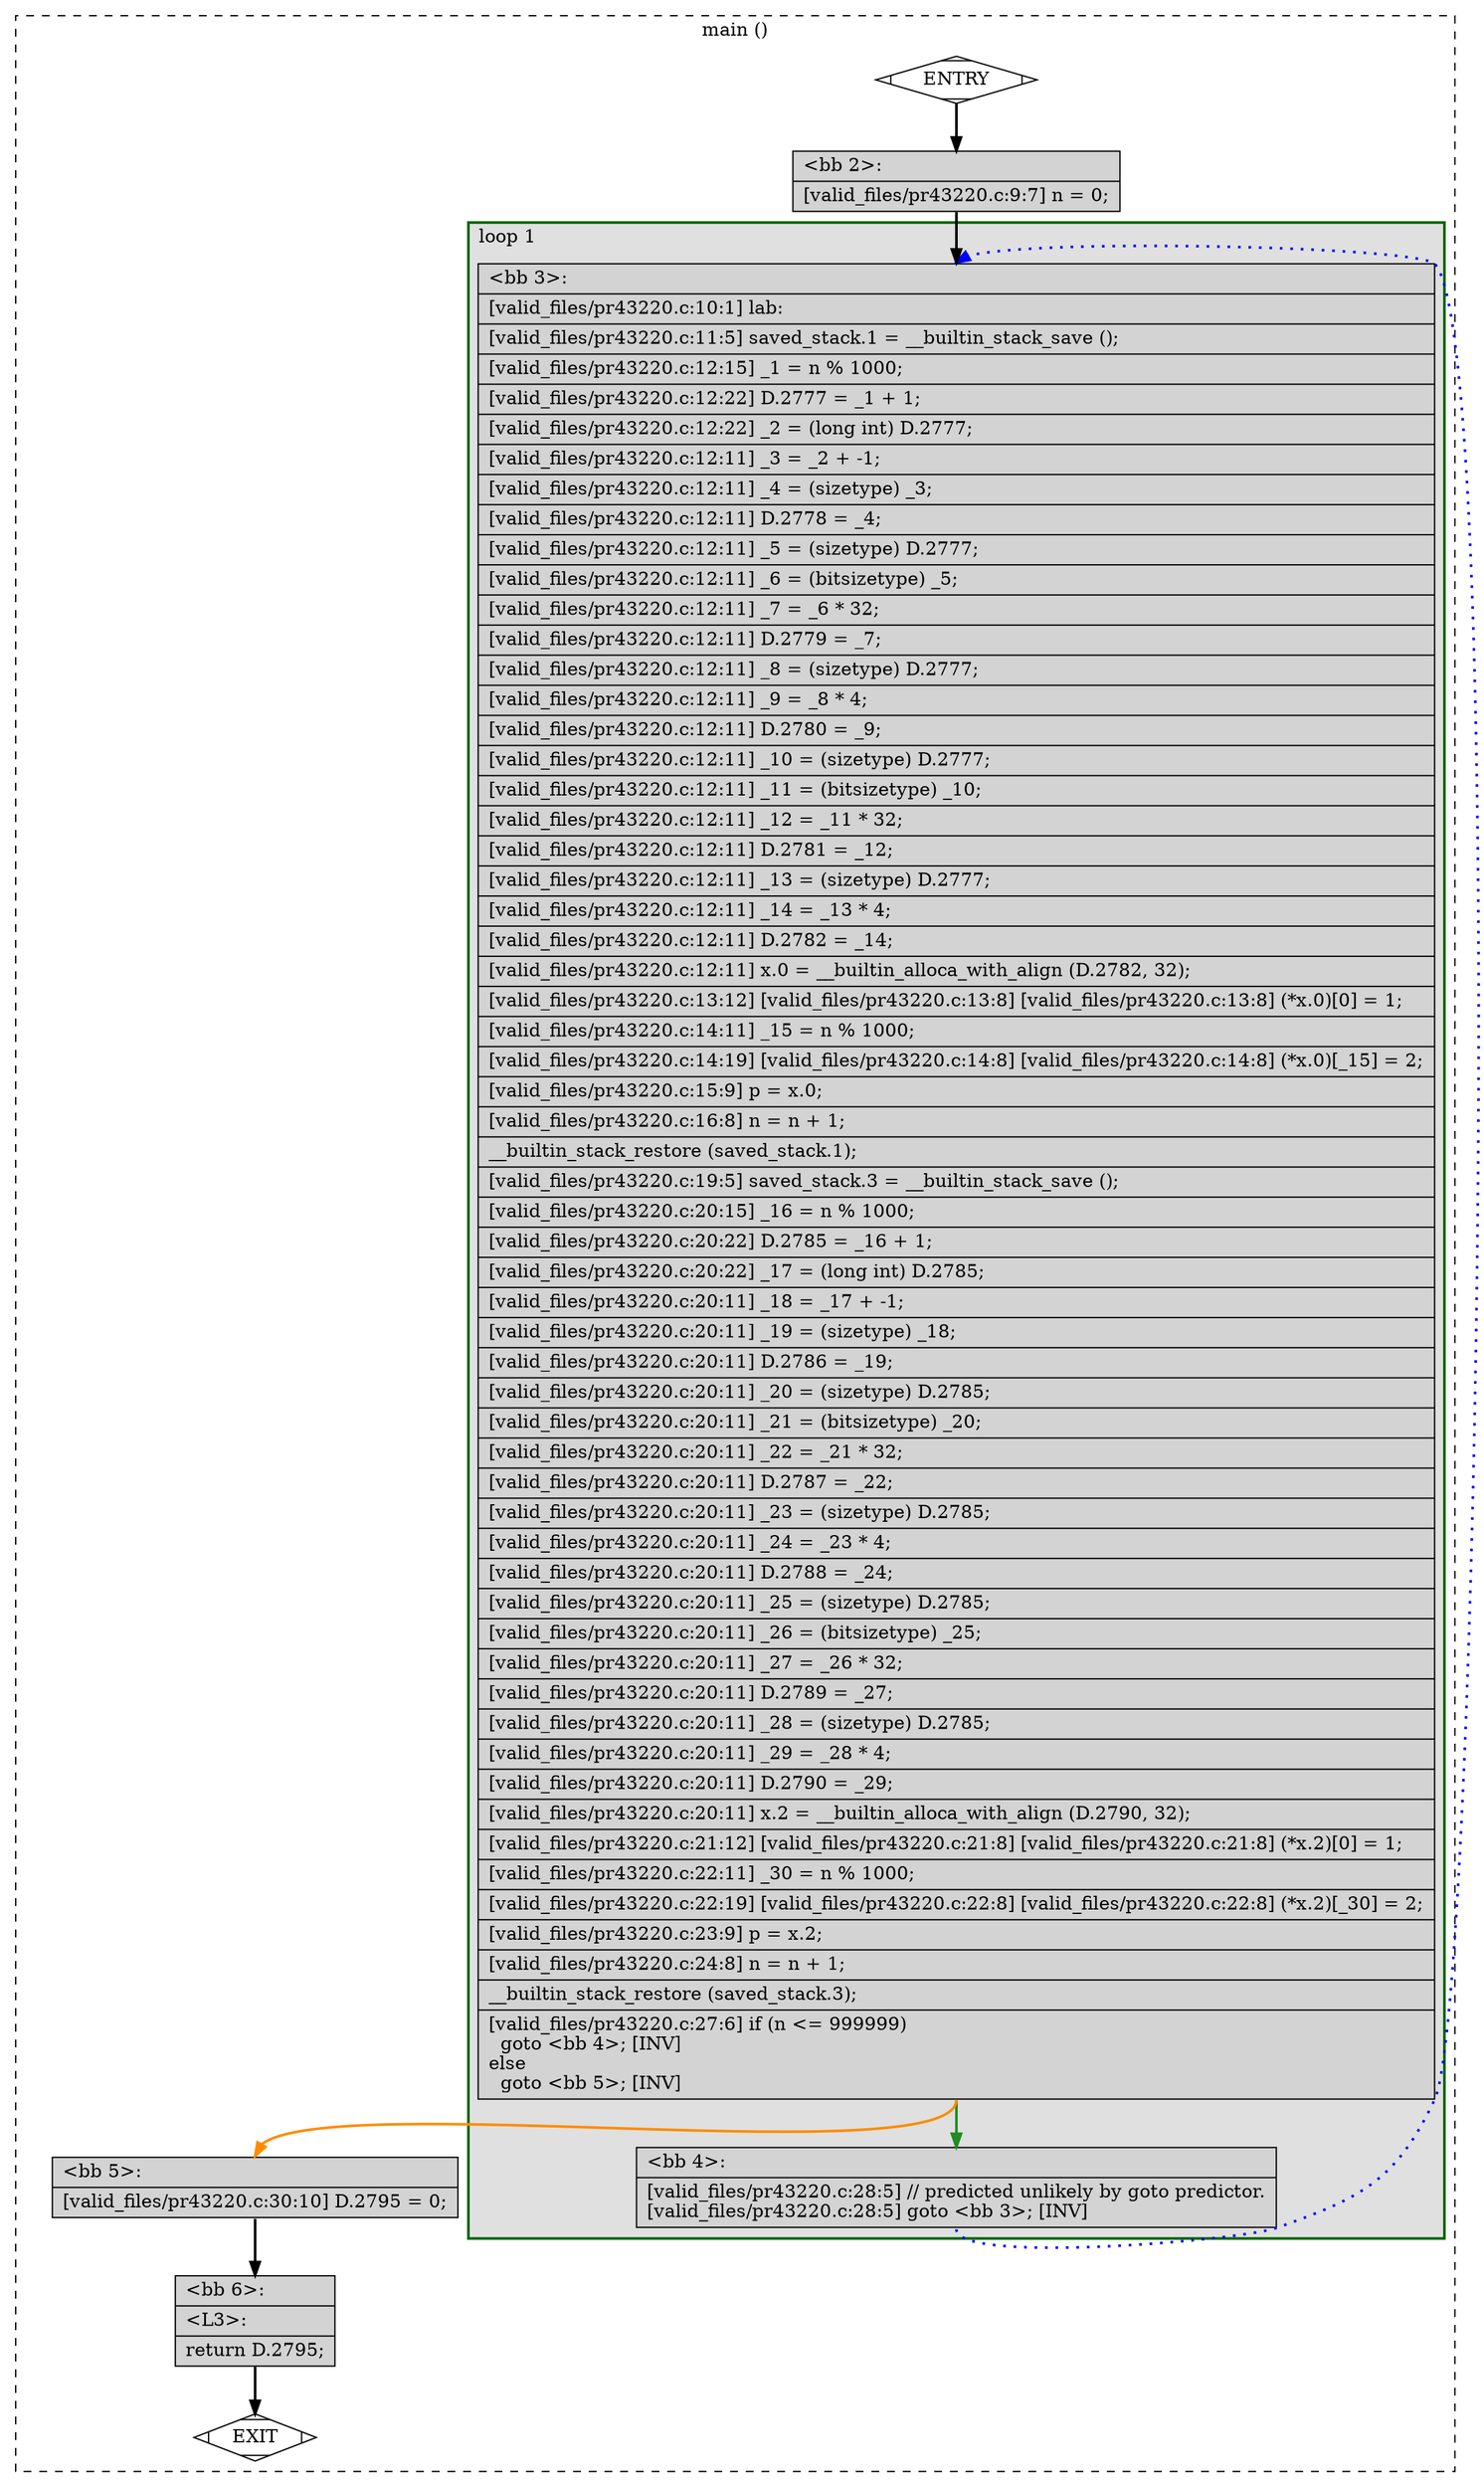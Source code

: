 digraph "a-pr43220.c.015t.cfg" {
overlap=false;
subgraph "cluster_main" {
	style="dashed";
	color="black";
	label="main ()";
	subgraph cluster_0_1 {
	style="filled";
	color="darkgreen";
	fillcolor="grey88";
	label="loop 1";
	labeljust=l;
	penwidth=2;
	fn_0_basic_block_3 [shape=record,style=filled,fillcolor=lightgrey,label="{\<bb\ 3\>:\l\
|[valid_files/pr43220.c:10:1]\ lab:\l\
|[valid_files/pr43220.c:11:5]\ saved_stack.1\ =\ __builtin_stack_save\ ();\l\
|[valid_files/pr43220.c:12:15]\ _1\ =\ n\ %\ 1000;\l\
|[valid_files/pr43220.c:12:22]\ D.2777\ =\ _1\ +\ 1;\l\
|[valid_files/pr43220.c:12:22]\ _2\ =\ (long\ int)\ D.2777;\l\
|[valid_files/pr43220.c:12:11]\ _3\ =\ _2\ +\ -1;\l\
|[valid_files/pr43220.c:12:11]\ _4\ =\ (sizetype)\ _3;\l\
|[valid_files/pr43220.c:12:11]\ D.2778\ =\ _4;\l\
|[valid_files/pr43220.c:12:11]\ _5\ =\ (sizetype)\ D.2777;\l\
|[valid_files/pr43220.c:12:11]\ _6\ =\ (bitsizetype)\ _5;\l\
|[valid_files/pr43220.c:12:11]\ _7\ =\ _6\ *\ 32;\l\
|[valid_files/pr43220.c:12:11]\ D.2779\ =\ _7;\l\
|[valid_files/pr43220.c:12:11]\ _8\ =\ (sizetype)\ D.2777;\l\
|[valid_files/pr43220.c:12:11]\ _9\ =\ _8\ *\ 4;\l\
|[valid_files/pr43220.c:12:11]\ D.2780\ =\ _9;\l\
|[valid_files/pr43220.c:12:11]\ _10\ =\ (sizetype)\ D.2777;\l\
|[valid_files/pr43220.c:12:11]\ _11\ =\ (bitsizetype)\ _10;\l\
|[valid_files/pr43220.c:12:11]\ _12\ =\ _11\ *\ 32;\l\
|[valid_files/pr43220.c:12:11]\ D.2781\ =\ _12;\l\
|[valid_files/pr43220.c:12:11]\ _13\ =\ (sizetype)\ D.2777;\l\
|[valid_files/pr43220.c:12:11]\ _14\ =\ _13\ *\ 4;\l\
|[valid_files/pr43220.c:12:11]\ D.2782\ =\ _14;\l\
|[valid_files/pr43220.c:12:11]\ x.0\ =\ __builtin_alloca_with_align\ (D.2782,\ 32);\l\
|[valid_files/pr43220.c:13:12]\ [valid_files/pr43220.c:13:8]\ [valid_files/pr43220.c:13:8]\ (*x.0)[0]\ =\ 1;\l\
|[valid_files/pr43220.c:14:11]\ _15\ =\ n\ %\ 1000;\l\
|[valid_files/pr43220.c:14:19]\ [valid_files/pr43220.c:14:8]\ [valid_files/pr43220.c:14:8]\ (*x.0)[_15]\ =\ 2;\l\
|[valid_files/pr43220.c:15:9]\ p\ =\ x.0;\l\
|[valid_files/pr43220.c:16:8]\ n\ =\ n\ +\ 1;\l\
|__builtin_stack_restore\ (saved_stack.1);\l\
|[valid_files/pr43220.c:19:5]\ saved_stack.3\ =\ __builtin_stack_save\ ();\l\
|[valid_files/pr43220.c:20:15]\ _16\ =\ n\ %\ 1000;\l\
|[valid_files/pr43220.c:20:22]\ D.2785\ =\ _16\ +\ 1;\l\
|[valid_files/pr43220.c:20:22]\ _17\ =\ (long\ int)\ D.2785;\l\
|[valid_files/pr43220.c:20:11]\ _18\ =\ _17\ +\ -1;\l\
|[valid_files/pr43220.c:20:11]\ _19\ =\ (sizetype)\ _18;\l\
|[valid_files/pr43220.c:20:11]\ D.2786\ =\ _19;\l\
|[valid_files/pr43220.c:20:11]\ _20\ =\ (sizetype)\ D.2785;\l\
|[valid_files/pr43220.c:20:11]\ _21\ =\ (bitsizetype)\ _20;\l\
|[valid_files/pr43220.c:20:11]\ _22\ =\ _21\ *\ 32;\l\
|[valid_files/pr43220.c:20:11]\ D.2787\ =\ _22;\l\
|[valid_files/pr43220.c:20:11]\ _23\ =\ (sizetype)\ D.2785;\l\
|[valid_files/pr43220.c:20:11]\ _24\ =\ _23\ *\ 4;\l\
|[valid_files/pr43220.c:20:11]\ D.2788\ =\ _24;\l\
|[valid_files/pr43220.c:20:11]\ _25\ =\ (sizetype)\ D.2785;\l\
|[valid_files/pr43220.c:20:11]\ _26\ =\ (bitsizetype)\ _25;\l\
|[valid_files/pr43220.c:20:11]\ _27\ =\ _26\ *\ 32;\l\
|[valid_files/pr43220.c:20:11]\ D.2789\ =\ _27;\l\
|[valid_files/pr43220.c:20:11]\ _28\ =\ (sizetype)\ D.2785;\l\
|[valid_files/pr43220.c:20:11]\ _29\ =\ _28\ *\ 4;\l\
|[valid_files/pr43220.c:20:11]\ D.2790\ =\ _29;\l\
|[valid_files/pr43220.c:20:11]\ x.2\ =\ __builtin_alloca_with_align\ (D.2790,\ 32);\l\
|[valid_files/pr43220.c:21:12]\ [valid_files/pr43220.c:21:8]\ [valid_files/pr43220.c:21:8]\ (*x.2)[0]\ =\ 1;\l\
|[valid_files/pr43220.c:22:11]\ _30\ =\ n\ %\ 1000;\l\
|[valid_files/pr43220.c:22:19]\ [valid_files/pr43220.c:22:8]\ [valid_files/pr43220.c:22:8]\ (*x.2)[_30]\ =\ 2;\l\
|[valid_files/pr43220.c:23:9]\ p\ =\ x.2;\l\
|[valid_files/pr43220.c:24:8]\ n\ =\ n\ +\ 1;\l\
|__builtin_stack_restore\ (saved_stack.3);\l\
|[valid_files/pr43220.c:27:6]\ if\ (n\ \<=\ 999999)\l\
\ \ goto\ \<bb\ 4\>;\ [INV]\l\
else\l\
\ \ goto\ \<bb\ 5\>;\ [INV]\l\
}"];

	fn_0_basic_block_4 [shape=record,style=filled,fillcolor=lightgrey,label="{\<bb\ 4\>:\l\
|[valid_files/pr43220.c:28:5]\ //\ predicted\ unlikely\ by\ goto\ predictor.\l\
[valid_files/pr43220.c:28:5]\ goto\ \<bb\ 3\>;\ [INV]\l\
}"];

	}
	fn_0_basic_block_0 [shape=Mdiamond,style=filled,fillcolor=white,label="ENTRY"];

	fn_0_basic_block_1 [shape=Mdiamond,style=filled,fillcolor=white,label="EXIT"];

	fn_0_basic_block_2 [shape=record,style=filled,fillcolor=lightgrey,label="{\<bb\ 2\>:\l\
|[valid_files/pr43220.c:9:7]\ n\ =\ 0;\l\
}"];

	fn_0_basic_block_5 [shape=record,style=filled,fillcolor=lightgrey,label="{\<bb\ 5\>:\l\
|[valid_files/pr43220.c:30:10]\ D.2795\ =\ 0;\l\
}"];

	fn_0_basic_block_6 [shape=record,style=filled,fillcolor=lightgrey,label="{\<bb\ 6\>:\l\
|\<L3\>:\l\
|return\ D.2795;\l\
}"];

	fn_0_basic_block_0:s -> fn_0_basic_block_2:n [style="solid,bold",color=black,weight=100,constraint=true];
	fn_0_basic_block_2:s -> fn_0_basic_block_3:n [style="solid,bold",color=black,weight=100,constraint=true];
	fn_0_basic_block_3:s -> fn_0_basic_block_4:n [style="solid,bold",color=forestgreen,weight=10,constraint=true];
	fn_0_basic_block_3:s -> fn_0_basic_block_5:n [style="solid,bold",color=darkorange,weight=10,constraint=true];
	fn_0_basic_block_4:s -> fn_0_basic_block_3:n [style="dotted,bold",color=blue,weight=10,constraint=false];
	fn_0_basic_block_5:s -> fn_0_basic_block_6:n [style="solid,bold",color=black,weight=100,constraint=true];
	fn_0_basic_block_6:s -> fn_0_basic_block_1:n [style="solid,bold",color=black,weight=10,constraint=true];
	fn_0_basic_block_0:s -> fn_0_basic_block_1:n [style="invis",constraint=true];
}
}
